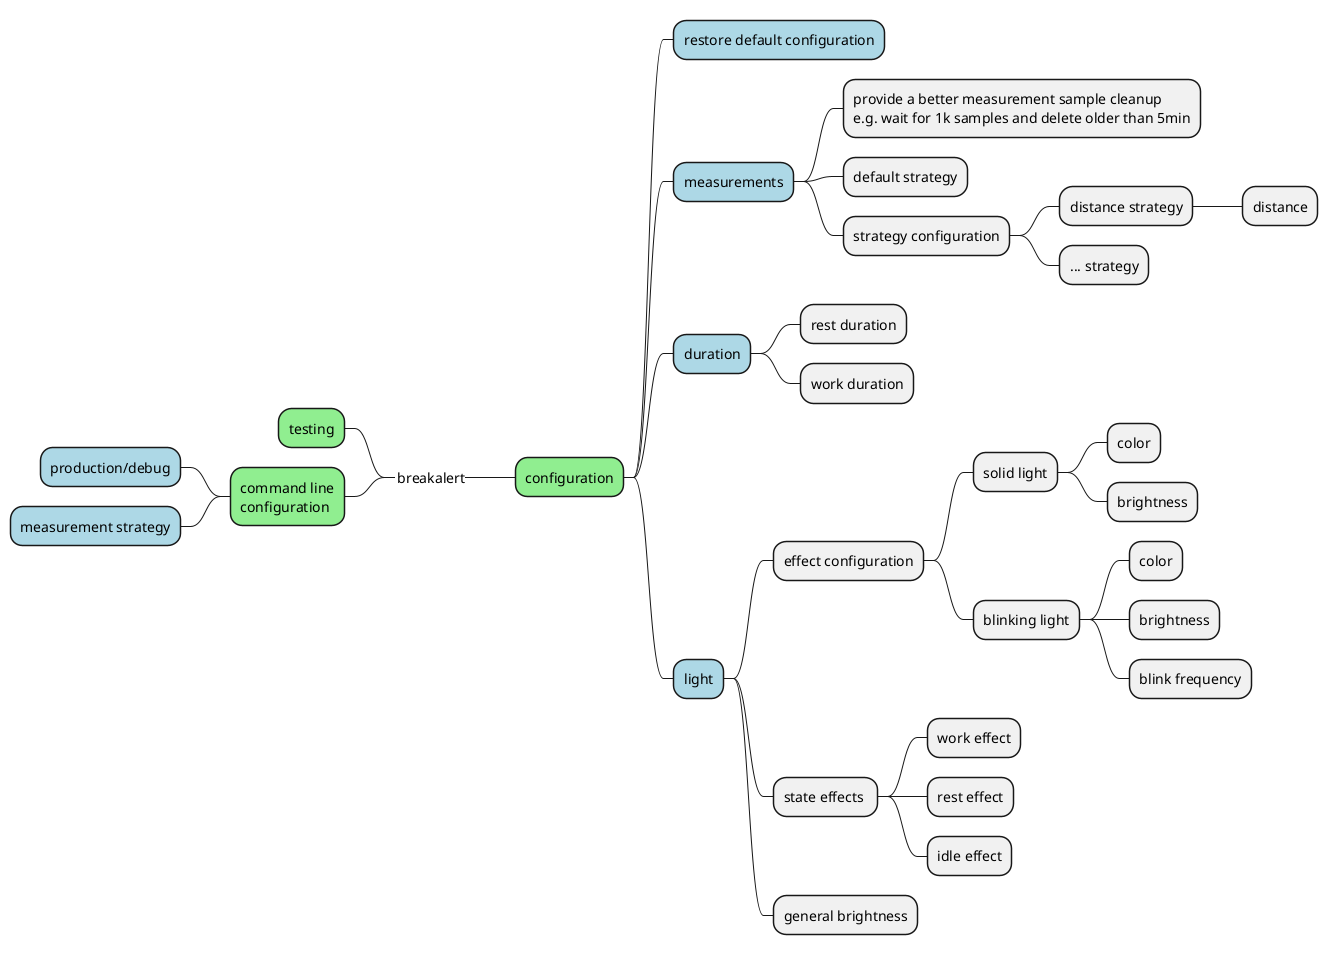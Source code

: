 @startmindmap
<style>
mindmapDiagram {
  ' node {
  '   BackgroundColor lightGreen
  ' }
  ' boxless {
  '   FontColor darkgreen
  ' }
    :depth(1) {
      BackGroundColor lightgreen
    }
    :depth(2) {
      BackGroundColor lightblue
    }
}
</style>

*_ breakalert

++ configuration

+++ restore default configuration

+++ measurements
++++ provide a better measurement sample cleanup\ne.g. wait for 1k samples and delete older than 5min
++++ default strategy
++++ strategy configuration
+++++ distance strategy
++++++ distance
+++++ ... strategy

+++  duration
++++ rest duration
++++ work duration

+++   light
++++  effect configuration
+++++ solid light
++++++ color
++++++ brightness
+++++ blinking light
++++++ color
++++++ brightness
++++++ blink frequency
++++  state effects 
+++++ work effect
+++++ rest effect
+++++ idle effect
++++  general brightness

-- testing

-- command line\nconfiguration
--- production/debug
--- measurement strategy

@endmindmap